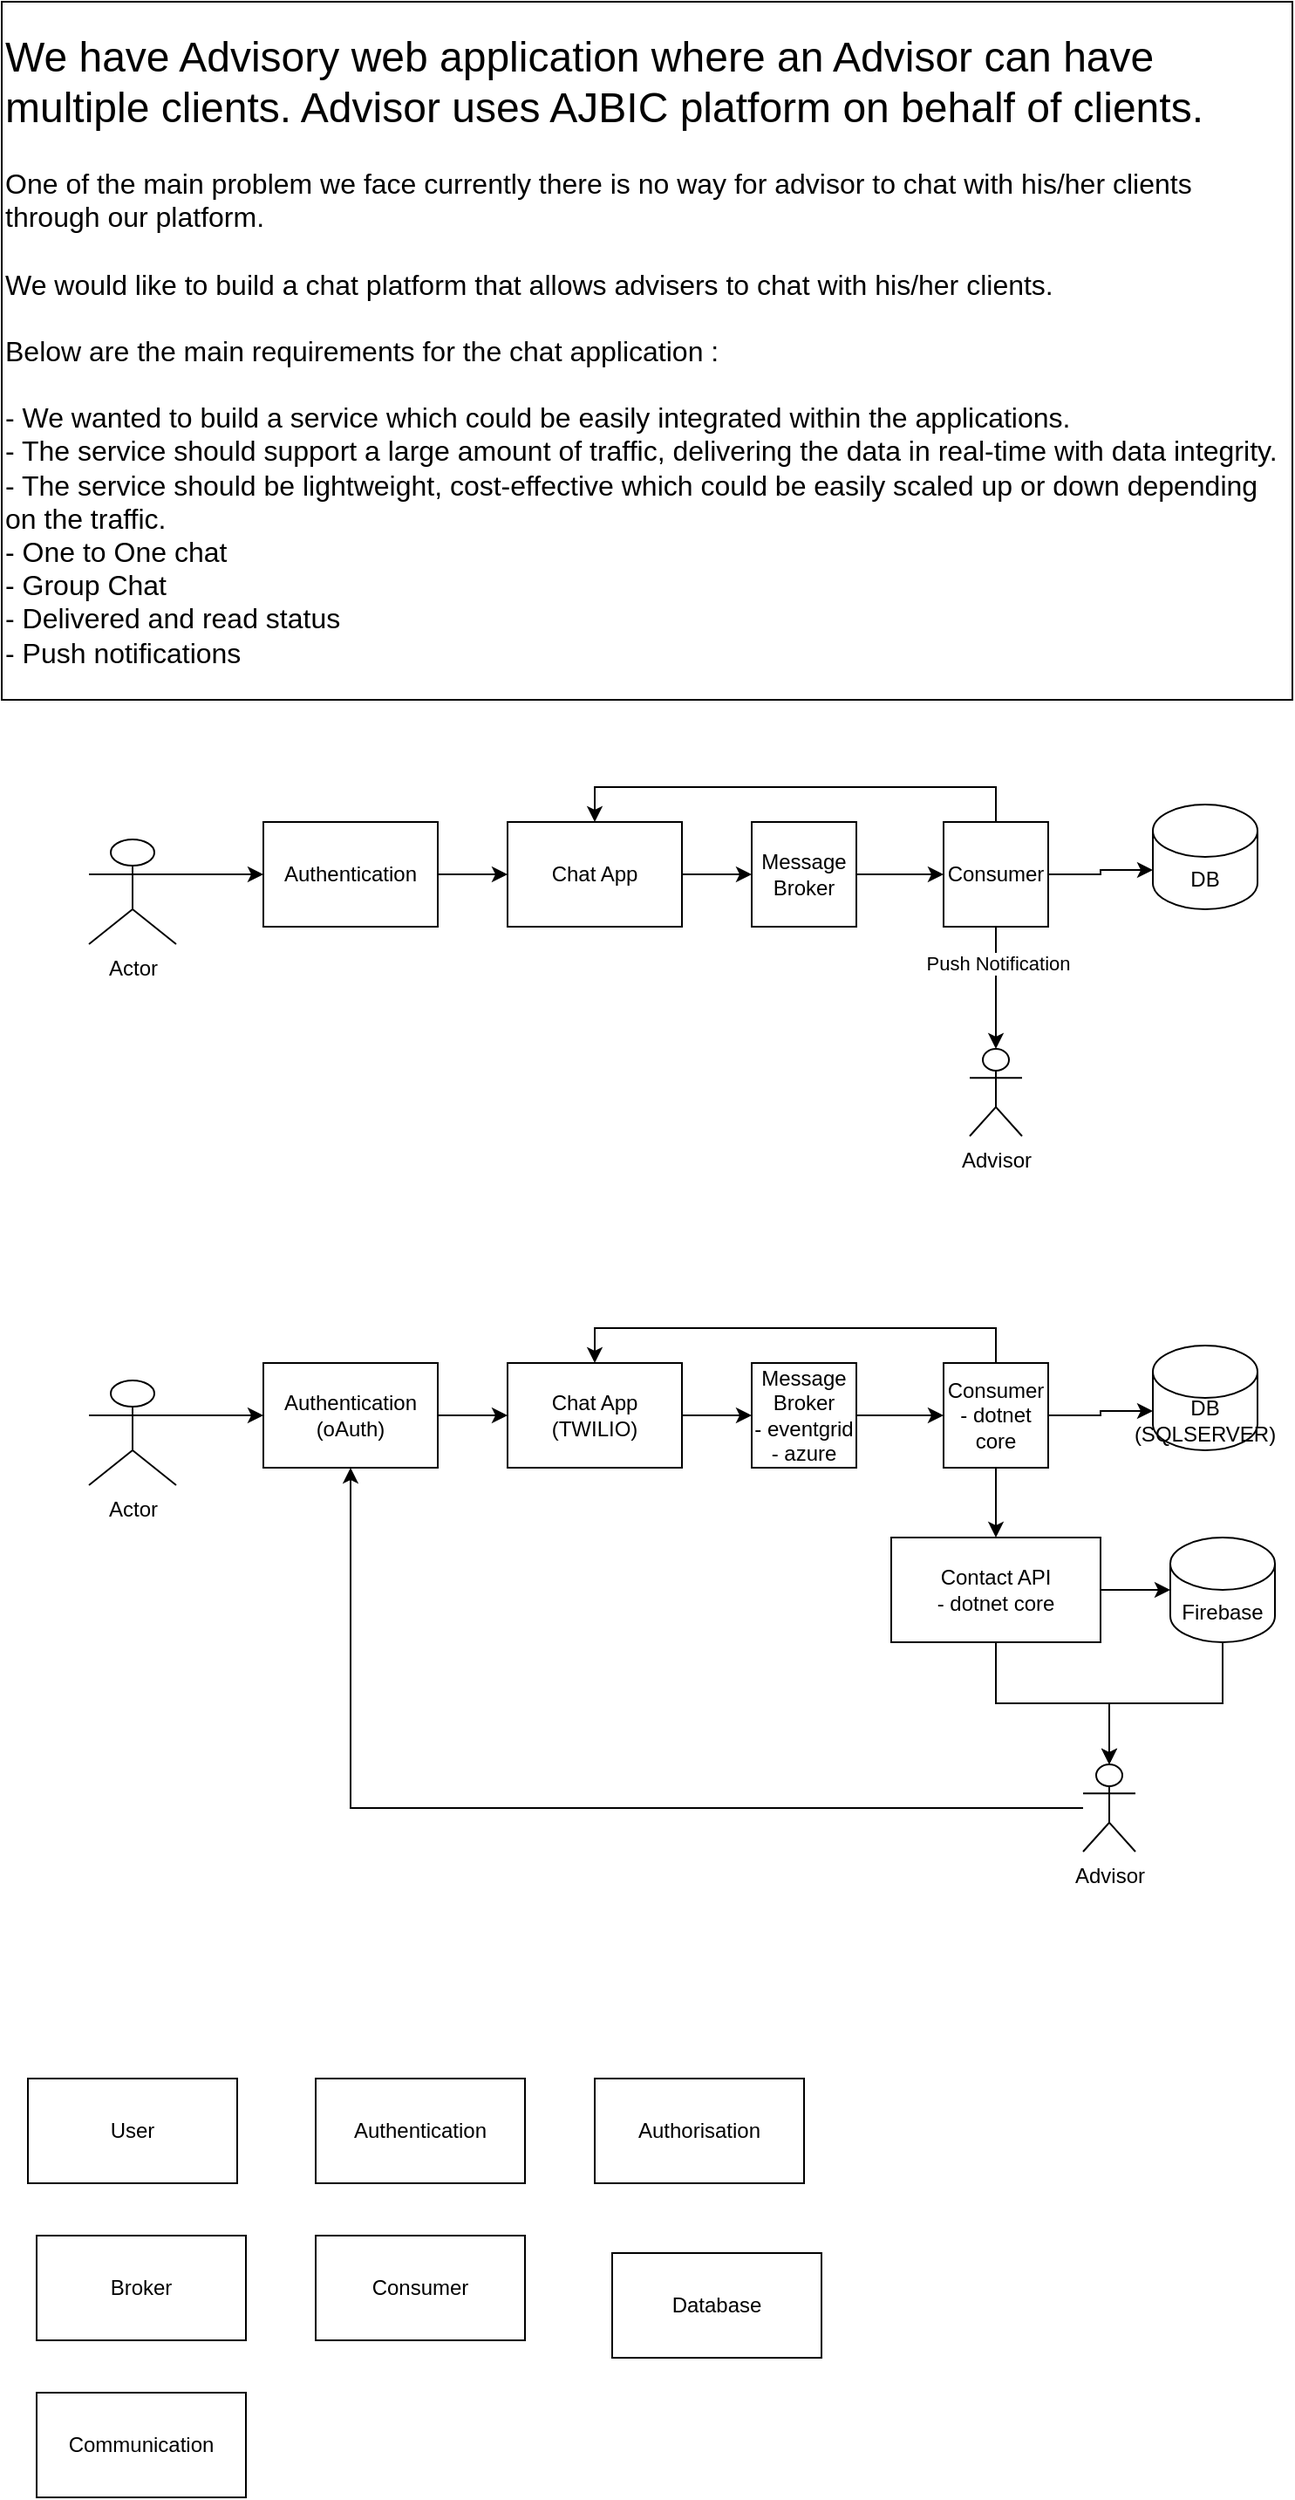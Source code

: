 <mxfile version="14.5.10" type="github">
  <diagram id="xgBoaIRI08ysGuvezJkj" name="Page-1">
    <mxGraphModel dx="1641" dy="806" grid="1" gridSize="10" guides="1" tooltips="1" connect="1" arrows="1" fold="1" page="1" pageScale="1" pageWidth="827" pageHeight="1169" math="0" shadow="0">
      <root>
        <mxCell id="0" />
        <mxCell id="1" parent="0" />
        <mxCell id="5NdUlVyELtBoVFGAGhmr-1" value="&lt;div&gt;&lt;font style=&quot;font-size: 24px&quot;&gt;We have Advisory web application where an Advisor can have multiple clients. Advisor uses AJBIC platform on behalf of clients.&lt;/font&gt;&lt;/div&gt;&lt;div&gt;&lt;font size=&quot;3&quot;&gt;&lt;br&gt;&lt;/font&gt;&lt;/div&gt;&lt;div&gt;&lt;font size=&quot;3&quot;&gt;One of the main problem we face currently there is no way for advisor to chat with his/her clients through our platform.&lt;/font&gt;&lt;/div&gt;&lt;div&gt;&lt;font size=&quot;3&quot;&gt;&lt;br&gt;&lt;/font&gt;&lt;/div&gt;&lt;div&gt;&lt;font size=&quot;3&quot;&gt;We would like to build a chat platform that allows advisers to chat with his/her clients.&lt;/font&gt;&lt;/div&gt;&lt;div&gt;&lt;font size=&quot;3&quot;&gt;&lt;br&gt;&lt;/font&gt;&lt;/div&gt;&lt;div&gt;&lt;font size=&quot;3&quot;&gt;Below are the main requirements for the chat application :&lt;/font&gt;&lt;/div&gt;&lt;div&gt;&lt;font size=&quot;3&quot;&gt;&lt;br&gt;&lt;/font&gt;&lt;/div&gt;&lt;div&gt;&lt;font size=&quot;3&quot;&gt;- We wanted to build a service which could be easily integrated within the applications.&lt;/font&gt;&lt;/div&gt;&lt;div&gt;&lt;font size=&quot;3&quot;&gt;- The service should support a large amount of traffic, delivering the data in real-time with data integrity.&lt;/font&gt;&lt;/div&gt;&lt;div&gt;&lt;font size=&quot;3&quot;&gt;- The service should be lightweight, cost-effective which could be easily scaled up or down depending on the traffic.&lt;/font&gt;&lt;/div&gt;&lt;div&gt;&lt;font size=&quot;3&quot;&gt;- One to One chat&lt;/font&gt;&lt;/div&gt;&lt;div&gt;&lt;font size=&quot;3&quot;&gt;- Group Chat&lt;/font&gt;&lt;/div&gt;&lt;div&gt;&lt;font size=&quot;3&quot;&gt;- Delivered and read status&lt;/font&gt;&lt;/div&gt;&lt;div&gt;&lt;font size=&quot;3&quot;&gt;- Push notifications&lt;/font&gt;&lt;/div&gt;" style="rounded=0;whiteSpace=wrap;html=1;align=left;" vertex="1" parent="1">
          <mxGeometry x="50" y="30" width="740" height="400" as="geometry" />
        </mxCell>
        <mxCell id="5NdUlVyELtBoVFGAGhmr-9" style="edgeStyle=orthogonalEdgeStyle;rounded=0;orthogonalLoop=1;jettySize=auto;html=1;exitX=1;exitY=0.5;exitDx=0;exitDy=0;entryX=0;entryY=0.5;entryDx=0;entryDy=0;" edge="1" parent="1" source="5NdUlVyELtBoVFGAGhmr-6" target="5NdUlVyELtBoVFGAGhmr-8">
          <mxGeometry relative="1" as="geometry" />
        </mxCell>
        <mxCell id="5NdUlVyELtBoVFGAGhmr-6" value="Authentication" style="rounded=0;whiteSpace=wrap;html=1;" vertex="1" parent="1">
          <mxGeometry x="200" y="500" width="100" height="60" as="geometry" />
        </mxCell>
        <mxCell id="5NdUlVyELtBoVFGAGhmr-7" value="" style="endArrow=classic;html=1;exitX=1;exitY=0.333;exitDx=0;exitDy=0;exitPerimeter=0;entryX=0;entryY=0.5;entryDx=0;entryDy=0;" edge="1" parent="1" source="5NdUlVyELtBoVFGAGhmr-19" target="5NdUlVyELtBoVFGAGhmr-6">
          <mxGeometry width="50" height="50" relative="1" as="geometry">
            <mxPoint x="140" y="630" as="sourcePoint" />
            <mxPoint x="190" y="580" as="targetPoint" />
          </mxGeometry>
        </mxCell>
        <mxCell id="5NdUlVyELtBoVFGAGhmr-11" style="edgeStyle=orthogonalEdgeStyle;rounded=0;orthogonalLoop=1;jettySize=auto;html=1;exitX=1;exitY=0.5;exitDx=0;exitDy=0;entryX=0;entryY=0.5;entryDx=0;entryDy=0;" edge="1" parent="1" source="5NdUlVyELtBoVFGAGhmr-8" target="5NdUlVyELtBoVFGAGhmr-10">
          <mxGeometry relative="1" as="geometry" />
        </mxCell>
        <mxCell id="5NdUlVyELtBoVFGAGhmr-8" value="Chat App" style="rounded=0;whiteSpace=wrap;html=1;" vertex="1" parent="1">
          <mxGeometry x="340" y="500" width="100" height="60" as="geometry" />
        </mxCell>
        <mxCell id="5NdUlVyELtBoVFGAGhmr-37" style="edgeStyle=orthogonalEdgeStyle;rounded=0;orthogonalLoop=1;jettySize=auto;html=1;entryX=0;entryY=0.5;entryDx=0;entryDy=0;" edge="1" parent="1" source="5NdUlVyELtBoVFGAGhmr-10" target="5NdUlVyELtBoVFGAGhmr-34">
          <mxGeometry relative="1" as="geometry" />
        </mxCell>
        <mxCell id="5NdUlVyELtBoVFGAGhmr-10" value="Message Broker" style="whiteSpace=wrap;html=1;aspect=fixed;" vertex="1" parent="1">
          <mxGeometry x="480" y="500" width="60" height="60" as="geometry" />
        </mxCell>
        <mxCell id="5NdUlVyELtBoVFGAGhmr-12" value="DB" style="shape=cylinder3;whiteSpace=wrap;html=1;boundedLbl=1;backgroundOutline=1;size=15;" vertex="1" parent="1">
          <mxGeometry x="710" y="490" width="60" height="60" as="geometry" />
        </mxCell>
        <mxCell id="5NdUlVyELtBoVFGAGhmr-14" value="Advisor" style="shape=umlActor;verticalLabelPosition=bottom;verticalAlign=top;html=1;outlineConnect=0;" vertex="1" parent="1">
          <mxGeometry x="605" y="630" width="30" height="50" as="geometry" />
        </mxCell>
        <mxCell id="5NdUlVyELtBoVFGAGhmr-19" value="Actor" style="shape=umlActor;verticalLabelPosition=bottom;verticalAlign=top;html=1;outlineConnect=0;" vertex="1" parent="1">
          <mxGeometry x="100" y="510" width="50" height="60" as="geometry" />
        </mxCell>
        <mxCell id="5NdUlVyELtBoVFGAGhmr-26" value="" style="endArrow=classic;html=1;exitX=0.5;exitY=1;exitDx=0;exitDy=0;entryX=0.5;entryY=0;entryDx=0;entryDy=0;entryPerimeter=0;" edge="1" parent="1" source="5NdUlVyELtBoVFGAGhmr-34" target="5NdUlVyELtBoVFGAGhmr-14">
          <mxGeometry width="50" height="50" relative="1" as="geometry">
            <mxPoint x="620" y="630" as="sourcePoint" />
            <mxPoint x="670" y="580" as="targetPoint" />
          </mxGeometry>
        </mxCell>
        <mxCell id="5NdUlVyELtBoVFGAGhmr-27" value="Push Notification" style="edgeLabel;html=1;align=center;verticalAlign=middle;resizable=0;points=[];" vertex="1" connectable="0" parent="5NdUlVyELtBoVFGAGhmr-26">
          <mxGeometry x="-0.394" y="1" relative="1" as="geometry">
            <mxPoint as="offset" />
          </mxGeometry>
        </mxCell>
        <mxCell id="5NdUlVyELtBoVFGAGhmr-35" style="edgeStyle=orthogonalEdgeStyle;rounded=0;orthogonalLoop=1;jettySize=auto;html=1;entryX=0;entryY=0;entryDx=0;entryDy=37.5;entryPerimeter=0;" edge="1" parent="1" source="5NdUlVyELtBoVFGAGhmr-34" target="5NdUlVyELtBoVFGAGhmr-12">
          <mxGeometry relative="1" as="geometry" />
        </mxCell>
        <mxCell id="5NdUlVyELtBoVFGAGhmr-38" style="edgeStyle=orthogonalEdgeStyle;rounded=0;orthogonalLoop=1;jettySize=auto;html=1;entryX=0.5;entryY=0;entryDx=0;entryDy=0;" edge="1" parent="1" source="5NdUlVyELtBoVFGAGhmr-34" target="5NdUlVyELtBoVFGAGhmr-8">
          <mxGeometry relative="1" as="geometry">
            <Array as="points">
              <mxPoint x="620" y="480" />
              <mxPoint x="390" y="480" />
            </Array>
          </mxGeometry>
        </mxCell>
        <mxCell id="5NdUlVyELtBoVFGAGhmr-34" value="Consumer" style="whiteSpace=wrap;html=1;aspect=fixed;" vertex="1" parent="1">
          <mxGeometry x="590" y="500" width="60" height="60" as="geometry" />
        </mxCell>
        <mxCell id="5NdUlVyELtBoVFGAGhmr-40" style="edgeStyle=orthogonalEdgeStyle;rounded=0;orthogonalLoop=1;jettySize=auto;html=1;exitX=1;exitY=0.5;exitDx=0;exitDy=0;entryX=0;entryY=0.5;entryDx=0;entryDy=0;" edge="1" parent="1" source="5NdUlVyELtBoVFGAGhmr-41" target="5NdUlVyELtBoVFGAGhmr-44">
          <mxGeometry relative="1" as="geometry" />
        </mxCell>
        <mxCell id="5NdUlVyELtBoVFGAGhmr-41" value="Authentication&lt;br&gt;(oAuth)" style="rounded=0;whiteSpace=wrap;html=1;" vertex="1" parent="1">
          <mxGeometry x="200" y="810" width="100" height="60" as="geometry" />
        </mxCell>
        <mxCell id="5NdUlVyELtBoVFGAGhmr-42" value="" style="endArrow=classic;html=1;exitX=1;exitY=0.333;exitDx=0;exitDy=0;exitPerimeter=0;entryX=0;entryY=0.5;entryDx=0;entryDy=0;" edge="1" parent="1" source="5NdUlVyELtBoVFGAGhmr-49" target="5NdUlVyELtBoVFGAGhmr-41">
          <mxGeometry width="50" height="50" relative="1" as="geometry">
            <mxPoint x="140" y="940" as="sourcePoint" />
            <mxPoint x="190" y="890" as="targetPoint" />
          </mxGeometry>
        </mxCell>
        <mxCell id="5NdUlVyELtBoVFGAGhmr-43" style="edgeStyle=orthogonalEdgeStyle;rounded=0;orthogonalLoop=1;jettySize=auto;html=1;exitX=1;exitY=0.5;exitDx=0;exitDy=0;entryX=0;entryY=0.5;entryDx=0;entryDy=0;" edge="1" parent="1" source="5NdUlVyELtBoVFGAGhmr-44" target="5NdUlVyELtBoVFGAGhmr-46">
          <mxGeometry relative="1" as="geometry" />
        </mxCell>
        <mxCell id="5NdUlVyELtBoVFGAGhmr-44" value="Chat App&lt;br&gt;(TWILIO)" style="rounded=0;whiteSpace=wrap;html=1;" vertex="1" parent="1">
          <mxGeometry x="340" y="810" width="100" height="60" as="geometry" />
        </mxCell>
        <mxCell id="5NdUlVyELtBoVFGAGhmr-45" style="edgeStyle=orthogonalEdgeStyle;rounded=0;orthogonalLoop=1;jettySize=auto;html=1;entryX=0;entryY=0.5;entryDx=0;entryDy=0;" edge="1" parent="1" source="5NdUlVyELtBoVFGAGhmr-46" target="5NdUlVyELtBoVFGAGhmr-54">
          <mxGeometry relative="1" as="geometry" />
        </mxCell>
        <mxCell id="5NdUlVyELtBoVFGAGhmr-46" value="Message Broker&lt;br&gt;- eventgrid&lt;br&gt;- azure" style="whiteSpace=wrap;html=1;aspect=fixed;" vertex="1" parent="1">
          <mxGeometry x="480" y="810" width="60" height="60" as="geometry" />
        </mxCell>
        <mxCell id="5NdUlVyELtBoVFGAGhmr-47" value="DB&lt;br&gt;(SQLSERVER)" style="shape=cylinder3;whiteSpace=wrap;html=1;boundedLbl=1;backgroundOutline=1;size=15;" vertex="1" parent="1">
          <mxGeometry x="710" y="800" width="60" height="60" as="geometry" />
        </mxCell>
        <mxCell id="5NdUlVyELtBoVFGAGhmr-63" style="edgeStyle=orthogonalEdgeStyle;rounded=0;orthogonalLoop=1;jettySize=auto;html=1;entryX=0.5;entryY=1;entryDx=0;entryDy=0;" edge="1" parent="1" source="5NdUlVyELtBoVFGAGhmr-48" target="5NdUlVyELtBoVFGAGhmr-41">
          <mxGeometry relative="1" as="geometry" />
        </mxCell>
        <mxCell id="5NdUlVyELtBoVFGAGhmr-48" value="Advisor" style="shape=umlActor;verticalLabelPosition=bottom;verticalAlign=top;html=1;outlineConnect=0;" vertex="1" parent="1">
          <mxGeometry x="670" y="1040" width="30" height="50" as="geometry" />
        </mxCell>
        <mxCell id="5NdUlVyELtBoVFGAGhmr-49" value="Actor" style="shape=umlActor;verticalLabelPosition=bottom;verticalAlign=top;html=1;outlineConnect=0;" vertex="1" parent="1">
          <mxGeometry x="100" y="820" width="50" height="60" as="geometry" />
        </mxCell>
        <mxCell id="5NdUlVyELtBoVFGAGhmr-52" style="edgeStyle=orthogonalEdgeStyle;rounded=0;orthogonalLoop=1;jettySize=auto;html=1;entryX=0;entryY=0;entryDx=0;entryDy=37.5;entryPerimeter=0;" edge="1" parent="1" source="5NdUlVyELtBoVFGAGhmr-54" target="5NdUlVyELtBoVFGAGhmr-47">
          <mxGeometry relative="1" as="geometry" />
        </mxCell>
        <mxCell id="5NdUlVyELtBoVFGAGhmr-53" style="edgeStyle=orthogonalEdgeStyle;rounded=0;orthogonalLoop=1;jettySize=auto;html=1;entryX=0.5;entryY=0;entryDx=0;entryDy=0;" edge="1" parent="1" source="5NdUlVyELtBoVFGAGhmr-54" target="5NdUlVyELtBoVFGAGhmr-44">
          <mxGeometry relative="1" as="geometry">
            <Array as="points">
              <mxPoint x="620" y="790" />
              <mxPoint x="390" y="790" />
            </Array>
          </mxGeometry>
        </mxCell>
        <mxCell id="5NdUlVyELtBoVFGAGhmr-58" style="edgeStyle=orthogonalEdgeStyle;rounded=0;orthogonalLoop=1;jettySize=auto;html=1;entryX=0.5;entryY=0;entryDx=0;entryDy=0;" edge="1" parent="1" source="5NdUlVyELtBoVFGAGhmr-54" target="5NdUlVyELtBoVFGAGhmr-56">
          <mxGeometry relative="1" as="geometry" />
        </mxCell>
        <mxCell id="5NdUlVyELtBoVFGAGhmr-54" value="Consumer&lt;br&gt;- dotnet core" style="whiteSpace=wrap;html=1;aspect=fixed;" vertex="1" parent="1">
          <mxGeometry x="590" y="810" width="60" height="60" as="geometry" />
        </mxCell>
        <mxCell id="5NdUlVyELtBoVFGAGhmr-60" style="edgeStyle=orthogonalEdgeStyle;rounded=0;orthogonalLoop=1;jettySize=auto;html=1;" edge="1" parent="1" source="5NdUlVyELtBoVFGAGhmr-56" target="5NdUlVyELtBoVFGAGhmr-48">
          <mxGeometry relative="1" as="geometry" />
        </mxCell>
        <mxCell id="5NdUlVyELtBoVFGAGhmr-61" style="edgeStyle=orthogonalEdgeStyle;rounded=0;orthogonalLoop=1;jettySize=auto;html=1;entryX=0;entryY=0.5;entryDx=0;entryDy=0;entryPerimeter=0;" edge="1" parent="1" source="5NdUlVyELtBoVFGAGhmr-56" target="5NdUlVyELtBoVFGAGhmr-57">
          <mxGeometry relative="1" as="geometry" />
        </mxCell>
        <mxCell id="5NdUlVyELtBoVFGAGhmr-56" value="Contact API&lt;br&gt;- dotnet core" style="rounded=0;whiteSpace=wrap;html=1;" vertex="1" parent="1">
          <mxGeometry x="560" y="910" width="120" height="60" as="geometry" />
        </mxCell>
        <mxCell id="5NdUlVyELtBoVFGAGhmr-62" style="edgeStyle=orthogonalEdgeStyle;rounded=0;orthogonalLoop=1;jettySize=auto;html=1;exitX=0.5;exitY=1;exitDx=0;exitDy=0;exitPerimeter=0;entryX=0.5;entryY=0;entryDx=0;entryDy=0;entryPerimeter=0;" edge="1" parent="1" source="5NdUlVyELtBoVFGAGhmr-57" target="5NdUlVyELtBoVFGAGhmr-48">
          <mxGeometry relative="1" as="geometry" />
        </mxCell>
        <mxCell id="5NdUlVyELtBoVFGAGhmr-57" value="Firebase" style="shape=cylinder3;whiteSpace=wrap;html=1;boundedLbl=1;backgroundOutline=1;size=15;" vertex="1" parent="1">
          <mxGeometry x="720" y="910" width="60" height="60" as="geometry" />
        </mxCell>
        <mxCell id="5NdUlVyELtBoVFGAGhmr-64" value="User" style="rounded=0;whiteSpace=wrap;html=1;" vertex="1" parent="1">
          <mxGeometry x="65" y="1220" width="120" height="60" as="geometry" />
        </mxCell>
        <mxCell id="5NdUlVyELtBoVFGAGhmr-65" value="Authorisation" style="rounded=0;whiteSpace=wrap;html=1;" vertex="1" parent="1">
          <mxGeometry x="390" y="1220" width="120" height="60" as="geometry" />
        </mxCell>
        <mxCell id="5NdUlVyELtBoVFGAGhmr-66" value="Authentication" style="rounded=0;whiteSpace=wrap;html=1;" vertex="1" parent="1">
          <mxGeometry x="230" y="1220" width="120" height="60" as="geometry" />
        </mxCell>
        <mxCell id="5NdUlVyELtBoVFGAGhmr-67" value="Broker" style="rounded=0;whiteSpace=wrap;html=1;" vertex="1" parent="1">
          <mxGeometry x="70" y="1310" width="120" height="60" as="geometry" />
        </mxCell>
        <mxCell id="5NdUlVyELtBoVFGAGhmr-68" value="Consumer" style="rounded=0;whiteSpace=wrap;html=1;" vertex="1" parent="1">
          <mxGeometry x="230" y="1310" width="120" height="60" as="geometry" />
        </mxCell>
        <mxCell id="5NdUlVyELtBoVFGAGhmr-69" value="Communication" style="rounded=0;whiteSpace=wrap;html=1;" vertex="1" parent="1">
          <mxGeometry x="70" y="1400" width="120" height="60" as="geometry" />
        </mxCell>
        <mxCell id="5NdUlVyELtBoVFGAGhmr-70" value="Database" style="rounded=0;whiteSpace=wrap;html=1;" vertex="1" parent="1">
          <mxGeometry x="400" y="1320" width="120" height="60" as="geometry" />
        </mxCell>
      </root>
    </mxGraphModel>
  </diagram>
</mxfile>
